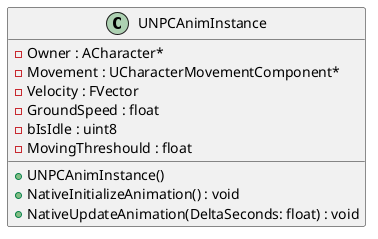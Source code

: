 @startuml

class UNPCAnimInstance {
    + UNPCAnimInstance()
    + NativeInitializeAnimation() : void
    + NativeUpdateAnimation(DeltaSeconds: float) : void
    - Owner : ACharacter*
    - Movement : UCharacterMovementComponent*
    - Velocity : FVector
    - GroundSpeed : float
    - bIsIdle : uint8
    - MovingThreshould : float
}

@enduml
